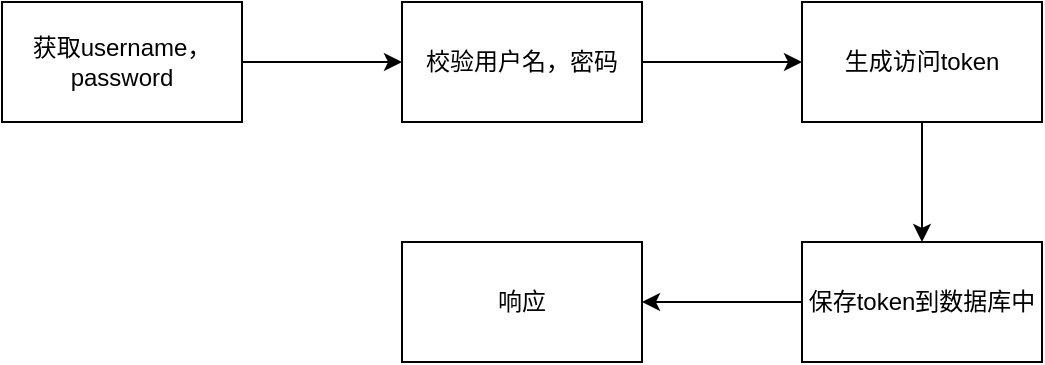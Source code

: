 <mxfile>
    <diagram id="kJT24dX8WdfN7IAVCtDv" name="第 1 页">
        <mxGraphModel dx="756" dy="485" grid="0" gridSize="10" guides="0" tooltips="1" connect="1" arrows="1" fold="1" page="1" pageScale="1" pageWidth="900" pageHeight="1600" background="none" math="0" shadow="0">
            <root>
                <mxCell id="0"/>
                <mxCell id="1" parent="0"/>
                <mxCell id="8" style="edgeStyle=none;html=1;exitX=1;exitY=0.5;exitDx=0;exitDy=0;entryX=0;entryY=0.5;entryDx=0;entryDy=0;" edge="1" parent="1" source="3" target="4">
                    <mxGeometry relative="1" as="geometry"/>
                </mxCell>
                <mxCell id="3" value="获取username，password" style="whiteSpace=wrap;html=1;" vertex="1" parent="1">
                    <mxGeometry x="320" y="80" width="120" height="60" as="geometry"/>
                </mxCell>
                <mxCell id="9" style="edgeStyle=none;html=1;exitX=1;exitY=0.5;exitDx=0;exitDy=0;entryX=0;entryY=0.5;entryDx=0;entryDy=0;" edge="1" parent="1" source="4" target="5">
                    <mxGeometry relative="1" as="geometry"/>
                </mxCell>
                <mxCell id="4" value="校验用户名，密码" style="whiteSpace=wrap;html=1;" vertex="1" parent="1">
                    <mxGeometry x="520" y="80" width="120" height="60" as="geometry"/>
                </mxCell>
                <mxCell id="10" style="edgeStyle=none;html=1;exitX=0.5;exitY=1;exitDx=0;exitDy=0;entryX=0.5;entryY=0;entryDx=0;entryDy=0;" edge="1" parent="1" source="5" target="6">
                    <mxGeometry relative="1" as="geometry"/>
                </mxCell>
                <mxCell id="5" value="生成访问token" style="whiteSpace=wrap;html=1;" vertex="1" parent="1">
                    <mxGeometry x="720" y="80" width="120" height="60" as="geometry"/>
                </mxCell>
                <mxCell id="11" style="edgeStyle=none;html=1;exitX=0;exitY=0.5;exitDx=0;exitDy=0;entryX=1;entryY=0.5;entryDx=0;entryDy=0;" edge="1" parent="1" source="6" target="7">
                    <mxGeometry relative="1" as="geometry"/>
                </mxCell>
                <mxCell id="6" value="保存token到数据库中" style="whiteSpace=wrap;html=1;" vertex="1" parent="1">
                    <mxGeometry x="720" y="200" width="120" height="60" as="geometry"/>
                </mxCell>
                <mxCell id="7" value="响应" style="whiteSpace=wrap;html=1;" vertex="1" parent="1">
                    <mxGeometry x="520" y="200" width="120" height="60" as="geometry"/>
                </mxCell>
            </root>
        </mxGraphModel>
    </diagram>
</mxfile>
